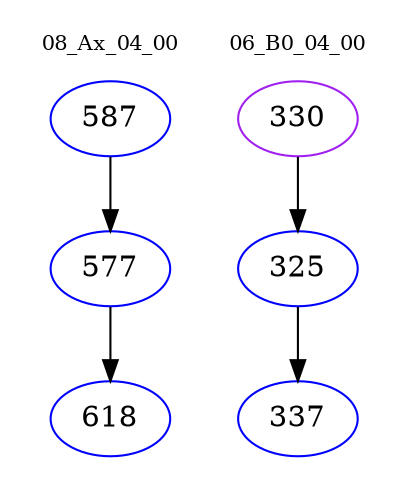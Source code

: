 digraph{
subgraph cluster_0 {
color = white
label = "08_Ax_04_00";
fontsize=10;
T0_587 [label="587", color="blue"]
T0_587 -> T0_577 [color="black"]
T0_577 [label="577", color="blue"]
T0_577 -> T0_618 [color="black"]
T0_618 [label="618", color="blue"]
}
subgraph cluster_1 {
color = white
label = "06_B0_04_00";
fontsize=10;
T1_330 [label="330", color="purple"]
T1_330 -> T1_325 [color="black"]
T1_325 [label="325", color="blue"]
T1_325 -> T1_337 [color="black"]
T1_337 [label="337", color="blue"]
}
}
